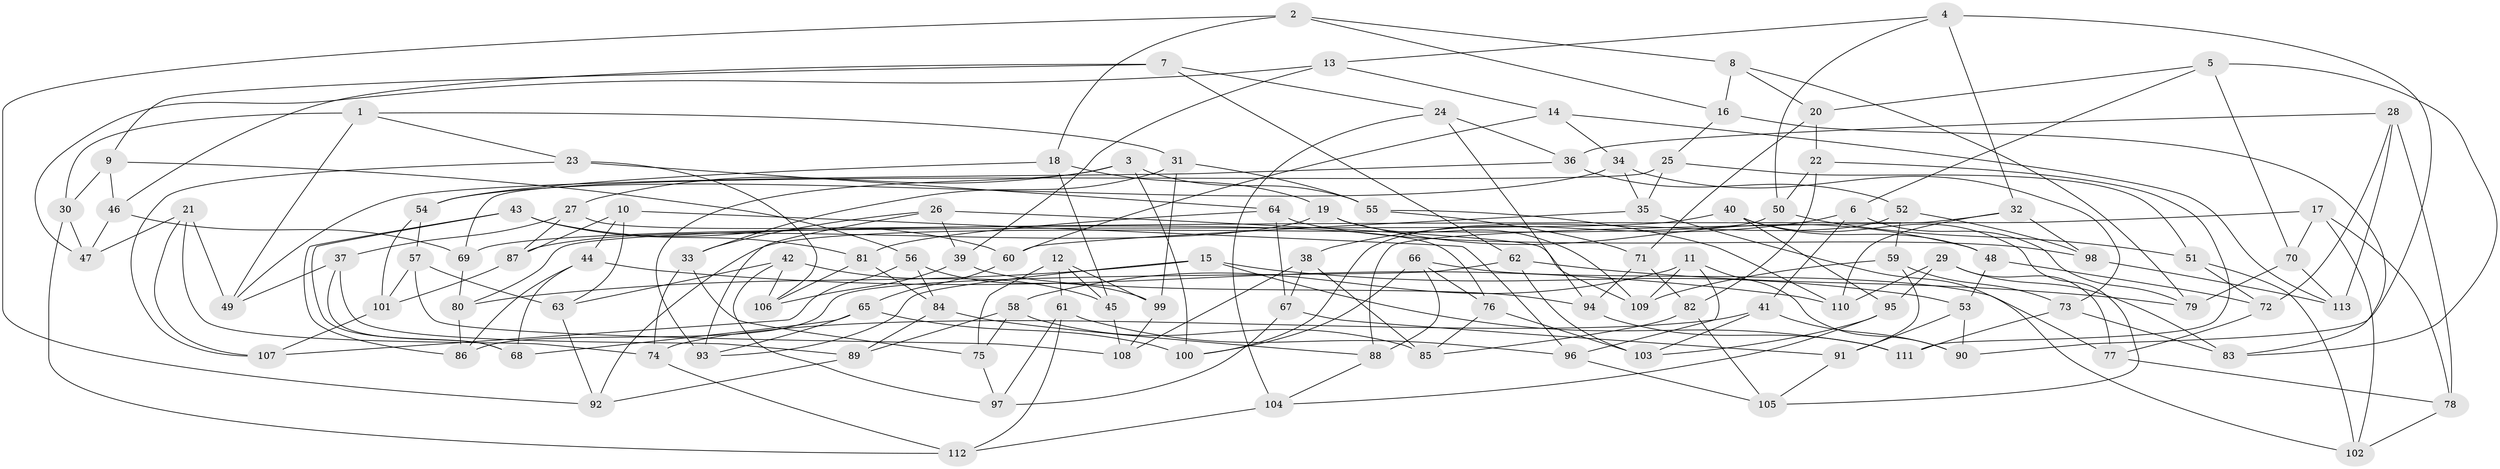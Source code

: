 // Generated by graph-tools (version 1.1) at 2025/37/03/09/25 02:37:58]
// undirected, 113 vertices, 226 edges
graph export_dot {
graph [start="1"]
  node [color=gray90,style=filled];
  1;
  2;
  3;
  4;
  5;
  6;
  7;
  8;
  9;
  10;
  11;
  12;
  13;
  14;
  15;
  16;
  17;
  18;
  19;
  20;
  21;
  22;
  23;
  24;
  25;
  26;
  27;
  28;
  29;
  30;
  31;
  32;
  33;
  34;
  35;
  36;
  37;
  38;
  39;
  40;
  41;
  42;
  43;
  44;
  45;
  46;
  47;
  48;
  49;
  50;
  51;
  52;
  53;
  54;
  55;
  56;
  57;
  58;
  59;
  60;
  61;
  62;
  63;
  64;
  65;
  66;
  67;
  68;
  69;
  70;
  71;
  72;
  73;
  74;
  75;
  76;
  77;
  78;
  79;
  80;
  81;
  82;
  83;
  84;
  85;
  86;
  87;
  88;
  89;
  90;
  91;
  92;
  93;
  94;
  95;
  96;
  97;
  98;
  99;
  100;
  101;
  102;
  103;
  104;
  105;
  106;
  107;
  108;
  109;
  110;
  111;
  112;
  113;
  1 -- 49;
  1 -- 31;
  1 -- 30;
  1 -- 23;
  2 -- 16;
  2 -- 92;
  2 -- 18;
  2 -- 8;
  3 -- 27;
  3 -- 55;
  3 -- 93;
  3 -- 100;
  4 -- 13;
  4 -- 32;
  4 -- 50;
  4 -- 90;
  5 -- 70;
  5 -- 83;
  5 -- 20;
  5 -- 6;
  6 -- 41;
  6 -- 38;
  6 -- 79;
  7 -- 62;
  7 -- 46;
  7 -- 9;
  7 -- 24;
  8 -- 79;
  8 -- 16;
  8 -- 20;
  9 -- 56;
  9 -- 46;
  9 -- 30;
  10 -- 96;
  10 -- 87;
  10 -- 63;
  10 -- 44;
  11 -- 109;
  11 -- 90;
  11 -- 58;
  11 -- 96;
  12 -- 99;
  12 -- 45;
  12 -- 75;
  12 -- 61;
  13 -- 14;
  13 -- 47;
  13 -- 39;
  14 -- 60;
  14 -- 34;
  14 -- 113;
  15 -- 53;
  15 -- 111;
  15 -- 93;
  15 -- 80;
  16 -- 83;
  16 -- 25;
  17 -- 80;
  17 -- 102;
  17 -- 70;
  17 -- 78;
  18 -- 45;
  18 -- 19;
  18 -- 54;
  19 -- 48;
  19 -- 109;
  19 -- 87;
  20 -- 22;
  20 -- 71;
  21 -- 107;
  21 -- 47;
  21 -- 49;
  21 -- 74;
  22 -- 50;
  22 -- 111;
  22 -- 82;
  23 -- 107;
  23 -- 106;
  23 -- 64;
  24 -- 36;
  24 -- 104;
  24 -- 94;
  25 -- 35;
  25 -- 51;
  25 -- 69;
  26 -- 33;
  26 -- 93;
  26 -- 109;
  26 -- 39;
  27 -- 76;
  27 -- 37;
  27 -- 87;
  28 -- 78;
  28 -- 113;
  28 -- 72;
  28 -- 36;
  29 -- 77;
  29 -- 110;
  29 -- 83;
  29 -- 95;
  30 -- 112;
  30 -- 47;
  31 -- 33;
  31 -- 55;
  31 -- 99;
  32 -- 98;
  32 -- 88;
  32 -- 110;
  33 -- 74;
  33 -- 75;
  34 -- 35;
  34 -- 73;
  34 -- 54;
  35 -- 60;
  35 -- 102;
  36 -- 49;
  36 -- 52;
  37 -- 68;
  37 -- 49;
  37 -- 89;
  38 -- 67;
  38 -- 108;
  38 -- 85;
  39 -- 94;
  39 -- 106;
  40 -- 105;
  40 -- 48;
  40 -- 95;
  40 -- 69;
  41 -- 103;
  41 -- 90;
  41 -- 74;
  42 -- 63;
  42 -- 45;
  42 -- 106;
  42 -- 97;
  43 -- 60;
  43 -- 68;
  43 -- 81;
  43 -- 86;
  44 -- 68;
  44 -- 110;
  44 -- 86;
  45 -- 108;
  46 -- 69;
  46 -- 47;
  48 -- 53;
  48 -- 72;
  50 -- 51;
  50 -- 92;
  51 -- 102;
  51 -- 72;
  52 -- 100;
  52 -- 98;
  52 -- 59;
  53 -- 91;
  53 -- 90;
  54 -- 101;
  54 -- 57;
  55 -- 71;
  55 -- 110;
  56 -- 107;
  56 -- 99;
  56 -- 84;
  57 -- 101;
  57 -- 108;
  57 -- 63;
  58 -- 89;
  58 -- 85;
  58 -- 75;
  59 -- 91;
  59 -- 73;
  59 -- 109;
  60 -- 65;
  61 -- 97;
  61 -- 112;
  61 -- 96;
  62 -- 86;
  62 -- 79;
  62 -- 103;
  63 -- 92;
  64 -- 81;
  64 -- 98;
  64 -- 67;
  65 -- 93;
  65 -- 68;
  65 -- 100;
  66 -- 77;
  66 -- 100;
  66 -- 88;
  66 -- 76;
  67 -- 97;
  67 -- 91;
  69 -- 80;
  70 -- 79;
  70 -- 113;
  71 -- 94;
  71 -- 82;
  72 -- 77;
  73 -- 111;
  73 -- 83;
  74 -- 112;
  75 -- 97;
  76 -- 103;
  76 -- 85;
  77 -- 78;
  78 -- 102;
  80 -- 86;
  81 -- 106;
  81 -- 84;
  82 -- 85;
  82 -- 105;
  84 -- 89;
  84 -- 88;
  87 -- 101;
  88 -- 104;
  89 -- 92;
  91 -- 105;
  94 -- 111;
  95 -- 103;
  95 -- 104;
  96 -- 105;
  98 -- 113;
  99 -- 108;
  101 -- 107;
  104 -- 112;
}
